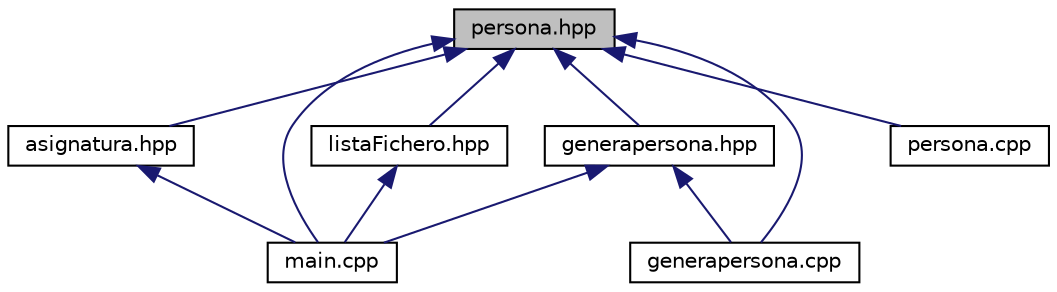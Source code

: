 digraph "persona.hpp"
{
  edge [fontname="Helvetica",fontsize="10",labelfontname="Helvetica",labelfontsize="10"];
  node [fontname="Helvetica",fontsize="10",shape=record];
  Node1 [label="persona.hpp",height=0.2,width=0.4,color="black", fillcolor="grey75", style="filled", fontcolor="black"];
  Node1 -> Node2 [dir="back",color="midnightblue",fontsize="10",style="solid",fontname="Helvetica"];
  Node2 [label="asignatura.hpp",height=0.2,width=0.4,color="black", fillcolor="white", style="filled",URL="$asignatura_8hpp.html",tooltip="Clase asignatura que contendra el listado de alumnos. "];
  Node2 -> Node3 [dir="back",color="midnightblue",fontsize="10",style="solid",fontname="Helvetica"];
  Node3 [label="main.cpp",height=0.2,width=0.4,color="black", fillcolor="white", style="filled",URL="$main_8cpp.html",tooltip="Programa que prueba la clase Persona. "];
  Node1 -> Node4 [dir="back",color="midnightblue",fontsize="10",style="solid",fontname="Helvetica"];
  Node4 [label="generapersona.hpp",height=0.2,width=0.4,color="black", fillcolor="white", style="filled",URL="$generapersona_8hpp_source.html"];
  Node4 -> Node5 [dir="back",color="midnightblue",fontsize="10",style="solid",fontname="Helvetica"];
  Node5 [label="generapersona.cpp",height=0.2,width=0.4,color="black", fillcolor="white", style="filled",URL="$generapersona_8cpp_source.html"];
  Node4 -> Node3 [dir="back",color="midnightblue",fontsize="10",style="solid",fontname="Helvetica"];
  Node1 -> Node5 [dir="back",color="midnightblue",fontsize="10",style="solid",fontname="Helvetica"];
  Node1 -> Node6 [dir="back",color="midnightblue",fontsize="10",style="solid",fontname="Helvetica"];
  Node6 [label="listaFichero.hpp",height=0.2,width=0.4,color="black", fillcolor="white", style="filled",URL="$listaFichero_8hpp.html",tooltip="Funciones para guardar y cargar listas de un fichero. "];
  Node6 -> Node3 [dir="back",color="midnightblue",fontsize="10",style="solid",fontname="Helvetica"];
  Node1 -> Node3 [dir="back",color="midnightblue",fontsize="10",style="solid",fontname="Helvetica"];
  Node1 -> Node7 [dir="back",color="midnightblue",fontsize="10",style="solid",fontname="Helvetica"];
  Node7 [label="persona.cpp",height=0.2,width=0.4,color="black", fillcolor="white", style="filled",URL="$persona_8cpp.html",tooltip="Implememtación de la clase Persona. "];
}
